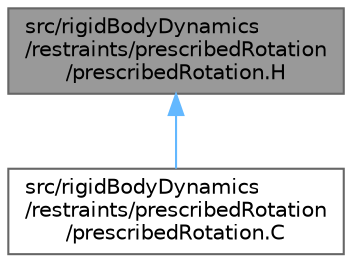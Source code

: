 digraph "src/rigidBodyDynamics/restraints/prescribedRotation/prescribedRotation.H"
{
 // LATEX_PDF_SIZE
  bgcolor="transparent";
  edge [fontname=Helvetica,fontsize=10,labelfontname=Helvetica,labelfontsize=10];
  node [fontname=Helvetica,fontsize=10,shape=box,height=0.2,width=0.4];
  Node1 [id="Node000001",label="src/rigidBodyDynamics\l/restraints/prescribedRotation\l/prescribedRotation.H",height=0.2,width=0.4,color="gray40", fillcolor="grey60", style="filled", fontcolor="black",tooltip=" "];
  Node1 -> Node2 [id="edge1_Node000001_Node000002",dir="back",color="steelblue1",style="solid",tooltip=" "];
  Node2 [id="Node000002",label="src/rigidBodyDynamics\l/restraints/prescribedRotation\l/prescribedRotation.C",height=0.2,width=0.4,color="grey40", fillcolor="white", style="filled",URL="$prescribedRotation_8C.html",tooltip=" "];
}
